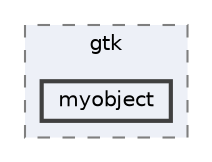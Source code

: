 digraph "D:/github/gtk4.0_uwb/gtk/myobject"
{
 // LATEX_PDF_SIZE
  bgcolor="transparent";
  edge [fontname=Helvetica,fontsize=10,labelfontname=Helvetica,labelfontsize=10];
  node [fontname=Helvetica,fontsize=10,shape=box,height=0.2,width=0.4];
  compound=true
  subgraph clusterdir_68230846a0c21bbfab9811caeccbfa98 {
    graph [ bgcolor="#edf0f7", pencolor="grey50", label="gtk", fontname=Helvetica,fontsize=10 style="filled,dashed", URL="dir_68230846a0c21bbfab9811caeccbfa98.html",tooltip=""]
  dir_ff69adee4d93dc8db1caceee9eeb50c2 [label="myobject", fillcolor="#edf0f7", color="grey25", style="filled,bold", URL="dir_ff69adee4d93dc8db1caceee9eeb50c2.html",tooltip=""];
  }
}
